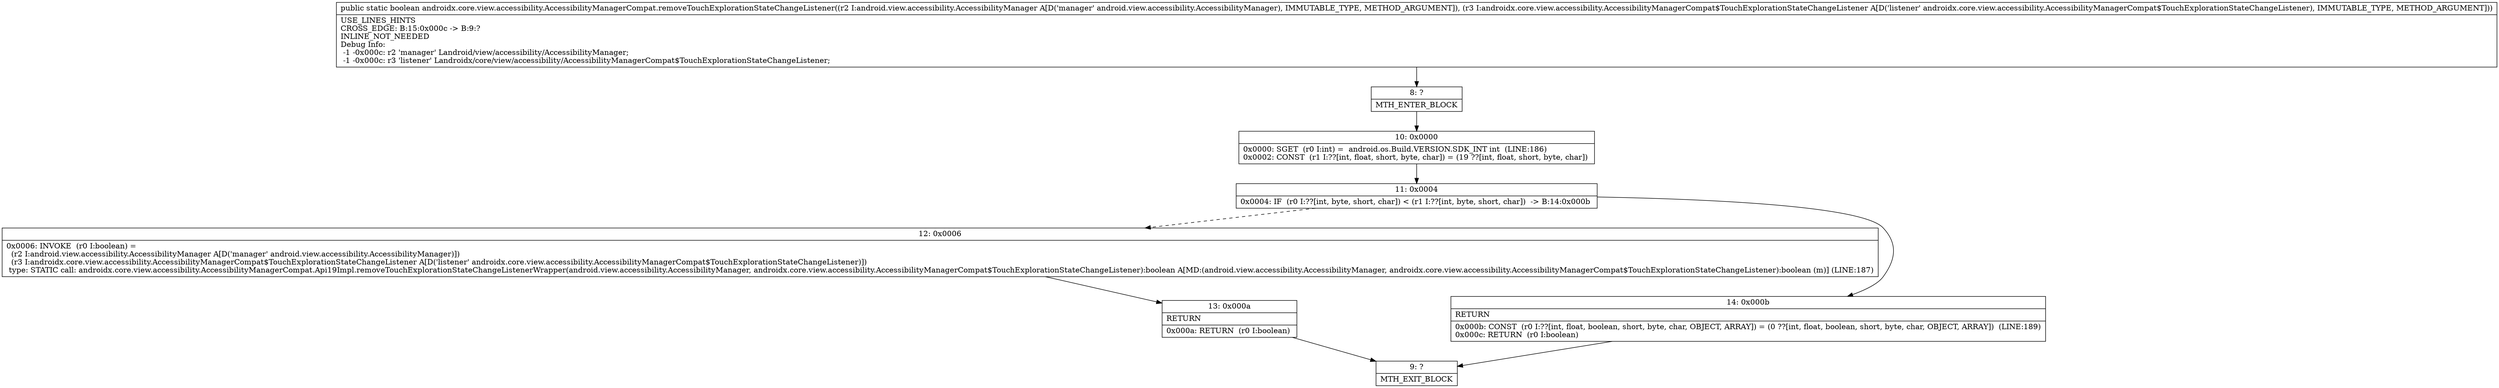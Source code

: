 digraph "CFG forandroidx.core.view.accessibility.AccessibilityManagerCompat.removeTouchExplorationStateChangeListener(Landroid\/view\/accessibility\/AccessibilityManager;Landroidx\/core\/view\/accessibility\/AccessibilityManagerCompat$TouchExplorationStateChangeListener;)Z" {
Node_8 [shape=record,label="{8\:\ ?|MTH_ENTER_BLOCK\l}"];
Node_10 [shape=record,label="{10\:\ 0x0000|0x0000: SGET  (r0 I:int) =  android.os.Build.VERSION.SDK_INT int  (LINE:186)\l0x0002: CONST  (r1 I:??[int, float, short, byte, char]) = (19 ??[int, float, short, byte, char]) \l}"];
Node_11 [shape=record,label="{11\:\ 0x0004|0x0004: IF  (r0 I:??[int, byte, short, char]) \< (r1 I:??[int, byte, short, char])  \-\> B:14:0x000b \l}"];
Node_12 [shape=record,label="{12\:\ 0x0006|0x0006: INVOKE  (r0 I:boolean) = \l  (r2 I:android.view.accessibility.AccessibilityManager A[D('manager' android.view.accessibility.AccessibilityManager)])\l  (r3 I:androidx.core.view.accessibility.AccessibilityManagerCompat$TouchExplorationStateChangeListener A[D('listener' androidx.core.view.accessibility.AccessibilityManagerCompat$TouchExplorationStateChangeListener)])\l type: STATIC call: androidx.core.view.accessibility.AccessibilityManagerCompat.Api19Impl.removeTouchExplorationStateChangeListenerWrapper(android.view.accessibility.AccessibilityManager, androidx.core.view.accessibility.AccessibilityManagerCompat$TouchExplorationStateChangeListener):boolean A[MD:(android.view.accessibility.AccessibilityManager, androidx.core.view.accessibility.AccessibilityManagerCompat$TouchExplorationStateChangeListener):boolean (m)] (LINE:187)\l}"];
Node_13 [shape=record,label="{13\:\ 0x000a|RETURN\l|0x000a: RETURN  (r0 I:boolean) \l}"];
Node_9 [shape=record,label="{9\:\ ?|MTH_EXIT_BLOCK\l}"];
Node_14 [shape=record,label="{14\:\ 0x000b|RETURN\l|0x000b: CONST  (r0 I:??[int, float, boolean, short, byte, char, OBJECT, ARRAY]) = (0 ??[int, float, boolean, short, byte, char, OBJECT, ARRAY])  (LINE:189)\l0x000c: RETURN  (r0 I:boolean) \l}"];
MethodNode[shape=record,label="{public static boolean androidx.core.view.accessibility.AccessibilityManagerCompat.removeTouchExplorationStateChangeListener((r2 I:android.view.accessibility.AccessibilityManager A[D('manager' android.view.accessibility.AccessibilityManager), IMMUTABLE_TYPE, METHOD_ARGUMENT]), (r3 I:androidx.core.view.accessibility.AccessibilityManagerCompat$TouchExplorationStateChangeListener A[D('listener' androidx.core.view.accessibility.AccessibilityManagerCompat$TouchExplorationStateChangeListener), IMMUTABLE_TYPE, METHOD_ARGUMENT]))  | USE_LINES_HINTS\lCROSS_EDGE: B:15:0x000c \-\> B:9:?\lINLINE_NOT_NEEDED\lDebug Info:\l  \-1 \-0x000c: r2 'manager' Landroid\/view\/accessibility\/AccessibilityManager;\l  \-1 \-0x000c: r3 'listener' Landroidx\/core\/view\/accessibility\/AccessibilityManagerCompat$TouchExplorationStateChangeListener;\l}"];
MethodNode -> Node_8;Node_8 -> Node_10;
Node_10 -> Node_11;
Node_11 -> Node_12[style=dashed];
Node_11 -> Node_14;
Node_12 -> Node_13;
Node_13 -> Node_9;
Node_14 -> Node_9;
}

